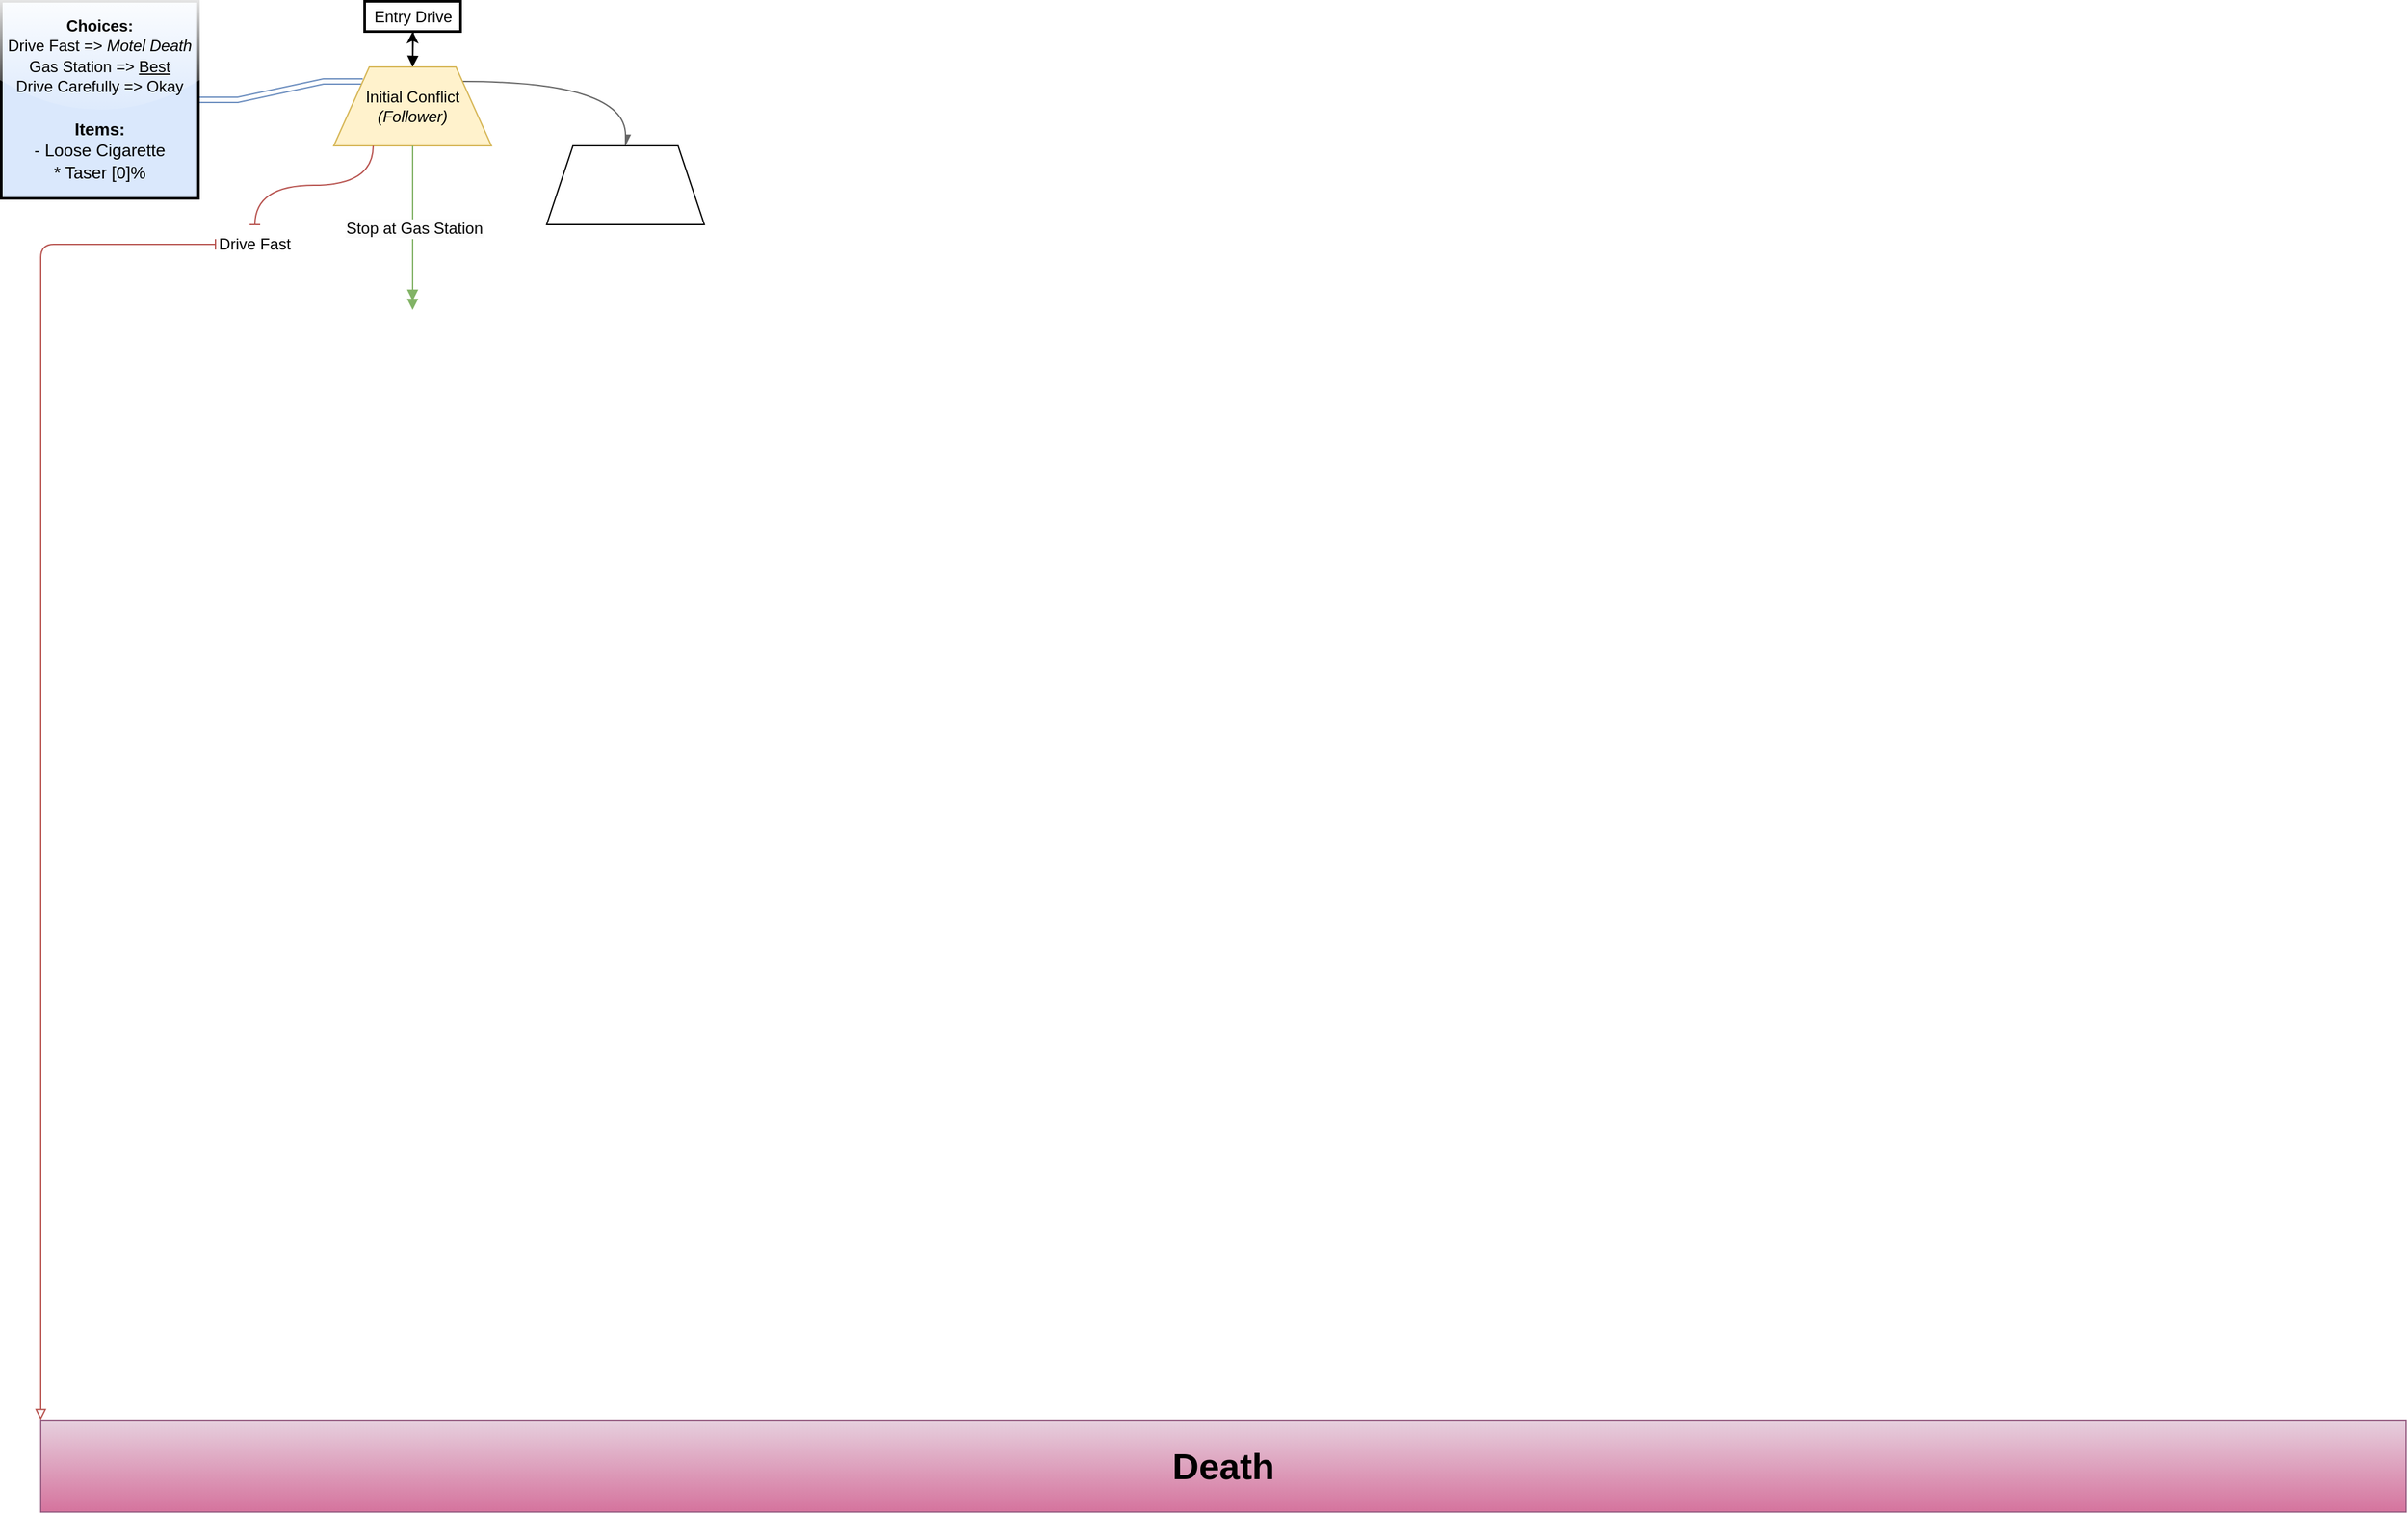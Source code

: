 <mxfile version="21.6.9" type="github">
  <diagram name="Page-1" id="sQd0xjiJjNnlhren32SC">
    <mxGraphModel dx="2549" dy="1606" grid="1" gridSize="5" guides="1" tooltips="1" connect="1" arrows="1" fold="1" page="1" pageScale="1" pageWidth="1920" pageHeight="1200" math="1" shadow="0">
      <root>
        <mxCell id="0" />
        <mxCell id="1" parent="0" />
        <mxCell id="2" value="Entry Drive" style="whiteSpace=wrap;strokeWidth=2;" parent="1" vertex="1">
          <mxGeometry x="-1633.5" y="-1190" width="73" height="23" as="geometry" />
        </mxCell>
        <mxCell id="12" value="" style="curved=1;startArrow=none;endArrow=block;exitX=0.507;exitY=1.01;entryX=0.5;entryY=0;entryDx=0;entryDy=0;" parent="1" source="2" target="HXRUX7Bo3C5i7UGBddSv-27" edge="1">
          <mxGeometry relative="1" as="geometry">
            <Array as="points" />
            <mxPoint x="-1597" y="-860" as="targetPoint" />
          </mxGeometry>
        </mxCell>
        <mxCell id="HXRUX7Bo3C5i7UGBddSv-31" value="" style="orthogonalLoop=1;jettySize=auto;html=1;entryX=0;entryY=0;entryDx=0;entryDy=0;exitX=0;exitY=0.5;exitDx=0;exitDy=0;shadow=0;fillColor=#f8cecc;strokeColor=#b85450;startArrow=baseDash;startFill=0;strokeWidth=1;targetPerimeterSpacing=0;endArrow=block;endFill=0;edgeStyle=orthogonalEdgeStyle;" edge="1" parent="1" source="HXRUX7Bo3C5i7UGBddSv-36" target="HXRUX7Bo3C5i7UGBddSv-34">
          <mxGeometry relative="1" as="geometry">
            <mxPoint x="-1830" y="-140" as="targetPoint" />
            <Array as="points">
              <mxPoint x="-1880" y="-1005" />
            </Array>
          </mxGeometry>
        </mxCell>
        <mxCell id="HXRUX7Bo3C5i7UGBddSv-41" style="edgeStyle=entityRelationEdgeStyle;rounded=1;orthogonalLoop=1;jettySize=auto;html=1;exitX=0;exitY=0;exitDx=0;exitDy=0;entryX=1;entryY=0.5;entryDx=0;entryDy=0;shape=link;strokeWidth=1;shadow=0;startSize=6;endSize=6;fillColor=#dae8fc;strokeColor=#6c8ebf;" edge="1" parent="1" source="HXRUX7Bo3C5i7UGBddSv-27" target="HXRUX7Bo3C5i7UGBddSv-42">
          <mxGeometry relative="1" as="geometry">
            <mxPoint x="-1760" y="-1100" as="targetPoint" />
          </mxGeometry>
        </mxCell>
        <mxCell id="HXRUX7Bo3C5i7UGBddSv-45" style="edgeStyle=orthogonalEdgeStyle;rounded=0;orthogonalLoop=1;jettySize=auto;html=1;exitX=1;exitY=0;exitDx=0;exitDy=0;curved=1;endArrow=async;endFill=1;fillColor=#f5f5f5;gradientColor=#b3b3b3;strokeColor=#666666;entryX=0.5;entryY=0;entryDx=0;entryDy=0;" edge="1" parent="1" source="HXRUX7Bo3C5i7UGBddSv-27" target="HXRUX7Bo3C5i7UGBddSv-73">
          <mxGeometry relative="1" as="geometry">
            <mxPoint x="-1500" y="-1040" as="targetPoint" />
            <Array as="points">
              <mxPoint x="-1435" y="-1129" />
            </Array>
          </mxGeometry>
        </mxCell>
        <mxCell id="HXRUX7Bo3C5i7UGBddSv-46" value="" style="edgeStyle=orthogonalEdgeStyle;rounded=0;orthogonalLoop=1;jettySize=auto;html=1;" edge="1" parent="1" source="HXRUX7Bo3C5i7UGBddSv-27" target="2">
          <mxGeometry relative="1" as="geometry" />
        </mxCell>
        <mxCell id="HXRUX7Bo3C5i7UGBddSv-27" value="Initial Conflict&lt;br&gt;&lt;i&gt;(Follower)&lt;/i&gt;" style="shape=trapezoid;perimeter=trapezoidPerimeter;whiteSpace=wrap;html=1;fixedSize=1;fillColor=#fff2cc;strokeColor=#d6b656;size=27;" vertex="1" parent="1">
          <mxGeometry x="-1657" y="-1140" width="120" height="60" as="geometry" />
        </mxCell>
        <mxCell id="HXRUX7Bo3C5i7UGBddSv-34" value="&lt;b&gt;&lt;font style=&quot;font-size: 28px;&quot;&gt;Death&lt;/font&gt;&lt;/b&gt;" style="rounded=0;whiteSpace=wrap;html=1;align=center;fillColor=#e6d0de;gradientColor=#d5739d;strokeColor=#996185;" vertex="1" parent="1">
          <mxGeometry x="-1880" y="-110" width="1800" height="70" as="geometry" />
        </mxCell>
        <mxCell id="HXRUX7Bo3C5i7UGBddSv-37" value="" style="edgeStyle=orthogonalEdgeStyle;rounded=0;orthogonalLoop=1;jettySize=auto;html=1;entryX=0.5;entryY=0;entryDx=0;entryDy=0;exitX=0.25;exitY=1;exitDx=0;exitDy=0;curved=1;shadow=0;fillColor=#f8cecc;strokeColor=#b85450;endArrow=baseDash;endFill=0;" edge="1" parent="1" source="HXRUX7Bo3C5i7UGBddSv-27" target="HXRUX7Bo3C5i7UGBddSv-36">
          <mxGeometry relative="1" as="geometry">
            <mxPoint x="-1643" y="-1002" as="sourcePoint" />
            <mxPoint x="-1880" y="-110" as="targetPoint" />
            <Array as="points">
              <mxPoint x="-1627" y="-1050" />
              <mxPoint x="-1717" y="-1050" />
            </Array>
          </mxGeometry>
        </mxCell>
        <mxCell id="HXRUX7Bo3C5i7UGBddSv-36" value="Drive Fast" style="text;html=1;strokeColor=none;fillColor=none;align=center;verticalAlign=middle;whiteSpace=wrap;rounded=0;" vertex="1" parent="1">
          <mxGeometry x="-1747" y="-1020" width="60" height="30" as="geometry" />
        </mxCell>
        <mxCell id="HXRUX7Bo3C5i7UGBddSv-42" value="&lt;p style=&quot;line-height: 130%;&quot;&gt;&lt;b&gt;Choices:&lt;br&gt;&lt;/b&gt;Drive Fast =&amp;gt; &lt;i&gt;Motel Death&lt;/i&gt;&lt;br&gt;Gas Station =&amp;gt; &lt;u&gt;Best&lt;br&gt;&lt;/u&gt;Drive Carefully =&amp;gt; Okay&lt;br&gt;&lt;br&gt;&lt;font style=&quot;font-size: 13px;&quot;&gt;&lt;b&gt;Items:&lt;/b&gt;&lt;br&gt;&lt;span style=&quot;background-color: initial;&quot;&gt;- Loose Cigarette&lt;/span&gt;&lt;br&gt;&lt;span style=&quot;background-color: initial;&quot;&gt;* Taser [0]%&lt;/span&gt;&lt;br&gt;&lt;/font&gt;&lt;/p&gt;" style="whiteSpace=wrap;html=1;aspect=fixed;fillColor=#dae8fc;strokeColor=default;strokeWidth=2;gradientColor=none;rounded=0;glass=1;shadow=0;" vertex="1" parent="1">
          <mxGeometry x="-1910" y="-1190" width="150" height="150" as="geometry" />
        </mxCell>
        <mxCell id="HXRUX7Bo3C5i7UGBddSv-70" value="" style="endArrow=doubleBlock;html=1;rounded=0;exitX=0.5;exitY=1;exitDx=0;exitDy=0;fillColor=#d5e8d4;gradientColor=#97d077;strokeColor=#82b366;endFill=1;targetPerimeterSpacing=0;edgeStyle=orthogonalEdgeStyle;curved=1;" edge="1" parent="1" source="HXRUX7Bo3C5i7UGBddSv-27">
          <mxGeometry relative="1" as="geometry">
            <mxPoint x="-1625" y="-955" as="sourcePoint" />
            <mxPoint x="-1597" y="-955" as="targetPoint" />
          </mxGeometry>
        </mxCell>
        <mxCell id="HXRUX7Bo3C5i7UGBddSv-71" value="&lt;meta charset=&quot;utf-8&quot;&gt;&lt;span style=&quot;color: rgb(0, 0, 0); font-family: Helvetica; font-size: 12px; font-style: normal; font-variant-ligatures: normal; font-variant-caps: normal; font-weight: 400; letter-spacing: normal; orphans: 2; text-align: center; text-indent: 0px; text-transform: none; widows: 2; word-spacing: 0px; -webkit-text-stroke-width: 0px; background-color: rgb(251, 251, 251); text-decoration-thickness: initial; text-decoration-style: initial; text-decoration-color: initial; float: none; display: inline !important;&quot;&gt;Stop at Gas Station&lt;/span&gt;" style="edgeLabel;resizable=0;html=1;align=center;verticalAlign=middle;" connectable="0" vertex="1" parent="HXRUX7Bo3C5i7UGBddSv-70">
          <mxGeometry relative="1" as="geometry" />
        </mxCell>
        <mxCell id="HXRUX7Bo3C5i7UGBddSv-73" value="" style="shape=trapezoid;perimeter=trapezoidPerimeter;whiteSpace=wrap;html=1;fixedSize=1;" vertex="1" parent="1">
          <mxGeometry x="-1495" y="-1080" width="120" height="60" as="geometry" />
        </mxCell>
      </root>
    </mxGraphModel>
  </diagram>
</mxfile>
